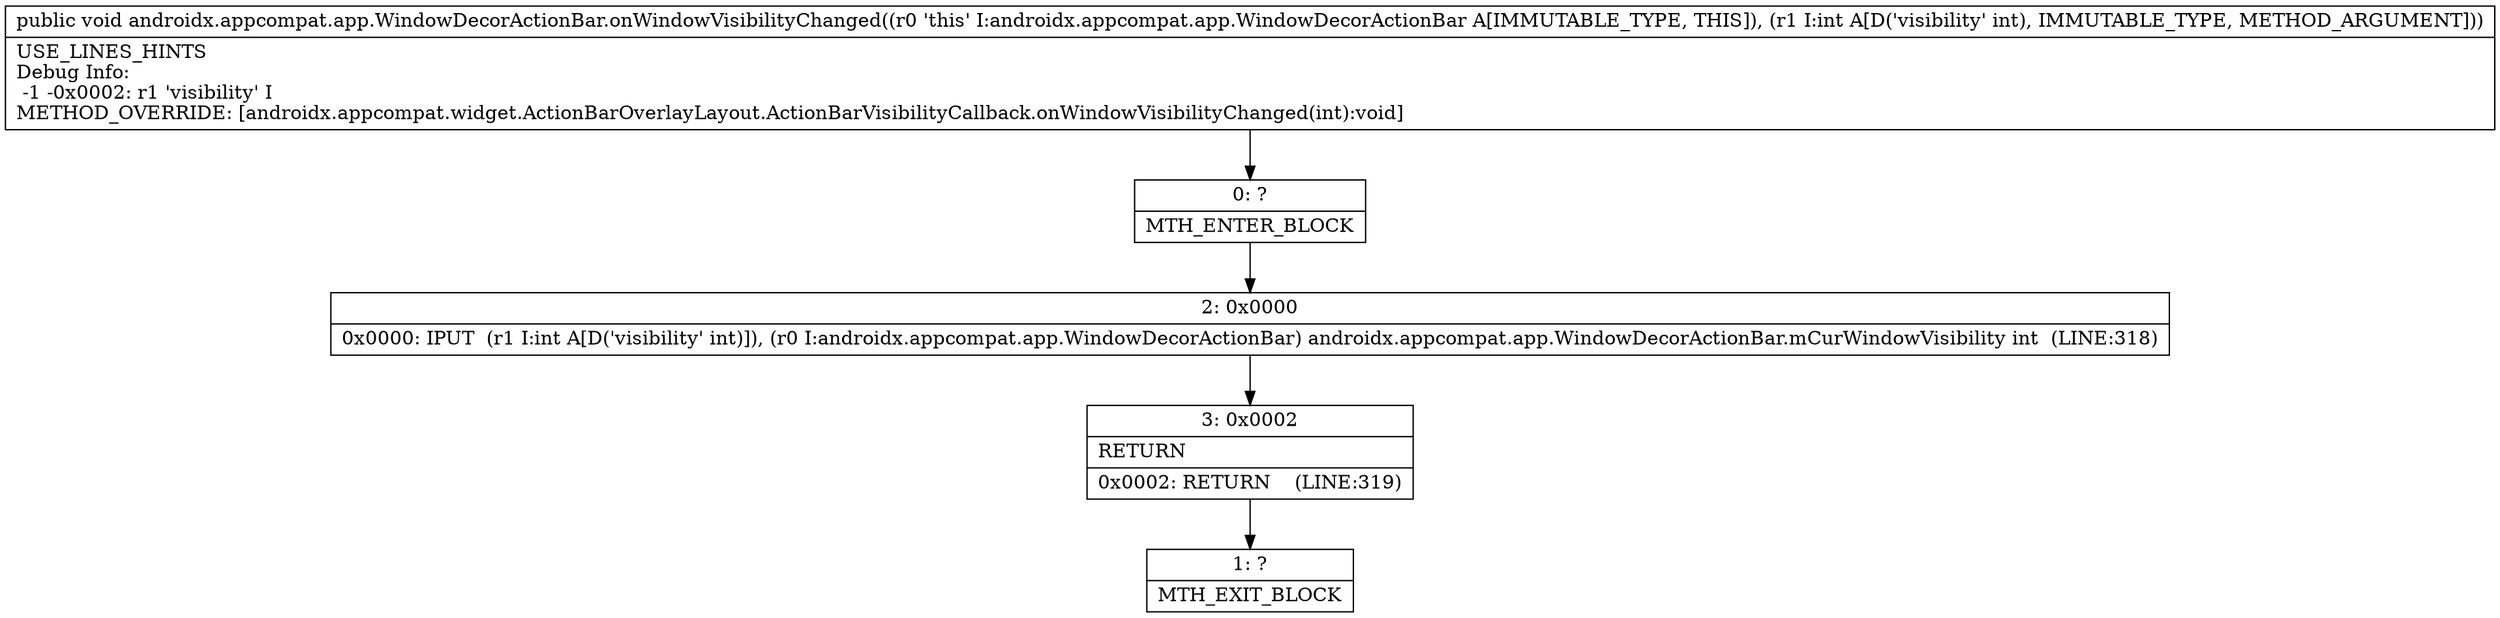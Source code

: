 digraph "CFG forandroidx.appcompat.app.WindowDecorActionBar.onWindowVisibilityChanged(I)V" {
Node_0 [shape=record,label="{0\:\ ?|MTH_ENTER_BLOCK\l}"];
Node_2 [shape=record,label="{2\:\ 0x0000|0x0000: IPUT  (r1 I:int A[D('visibility' int)]), (r0 I:androidx.appcompat.app.WindowDecorActionBar) androidx.appcompat.app.WindowDecorActionBar.mCurWindowVisibility int  (LINE:318)\l}"];
Node_3 [shape=record,label="{3\:\ 0x0002|RETURN\l|0x0002: RETURN    (LINE:319)\l}"];
Node_1 [shape=record,label="{1\:\ ?|MTH_EXIT_BLOCK\l}"];
MethodNode[shape=record,label="{public void androidx.appcompat.app.WindowDecorActionBar.onWindowVisibilityChanged((r0 'this' I:androidx.appcompat.app.WindowDecorActionBar A[IMMUTABLE_TYPE, THIS]), (r1 I:int A[D('visibility' int), IMMUTABLE_TYPE, METHOD_ARGUMENT]))  | USE_LINES_HINTS\lDebug Info:\l  \-1 \-0x0002: r1 'visibility' I\lMETHOD_OVERRIDE: [androidx.appcompat.widget.ActionBarOverlayLayout.ActionBarVisibilityCallback.onWindowVisibilityChanged(int):void]\l}"];
MethodNode -> Node_0;Node_0 -> Node_2;
Node_2 -> Node_3;
Node_3 -> Node_1;
}

